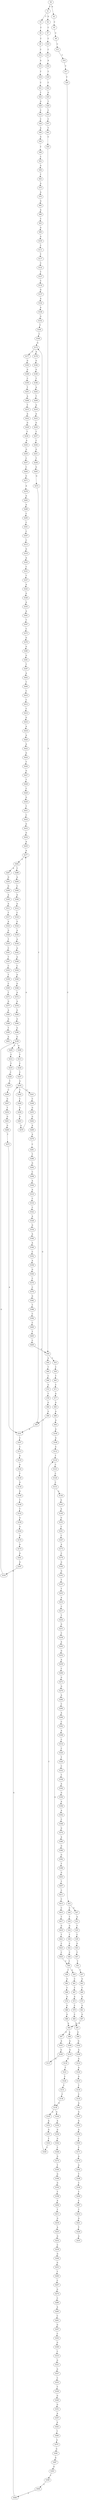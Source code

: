 strict digraph  {
	S0 -> S1 [ label = C ];
	S0 -> S2 [ label = A ];
	S1 -> S3 [ label = T ];
	S1 -> S4 [ label = G ];
	S2 -> S5 [ label = C ];
	S3 -> S6 [ label = C ];
	S4 -> S7 [ label = C ];
	S5 -> S8 [ label = C ];
	S6 -> S9 [ label = C ];
	S7 -> S10 [ label = C ];
	S8 -> S11 [ label = C ];
	S9 -> S12 [ label = C ];
	S10 -> S13 [ label = C ];
	S11 -> S14 [ label = C ];
	S12 -> S15 [ label = A ];
	S13 -> S16 [ label = A ];
	S14 -> S17 [ label = T ];
	S15 -> S18 [ label = T ];
	S16 -> S19 [ label = T ];
	S17 -> S20 [ label = T ];
	S18 -> S21 [ label = C ];
	S19 -> S22 [ label = C ];
	S20 -> S23 [ label = C ];
	S21 -> S24 [ label = T ];
	S22 -> S25 [ label = G ];
	S23 -> S26 [ label = C ];
	S23 -> S27 [ label = G ];
	S24 -> S28 [ label = G ];
	S25 -> S29 [ label = T ];
	S26 -> S30 [ label = T ];
	S27 -> S31 [ label = A ];
	S28 -> S32 [ label = C ];
	S29 -> S33 [ label = C ];
	S30 -> S34 [ label = G ];
	S31 -> S35 [ label = T ];
	S32 -> S36 [ label = C ];
	S33 -> S37 [ label = C ];
	S34 -> S38 [ label = T ];
	S35 -> S39 [ label = C ];
	S36 -> S40 [ label = A ];
	S37 -> S41 [ label = T ];
	S38 -> S42 [ label = C ];
	S39 -> S43 [ label = G ];
	S40 -> S44 [ label = G ];
	S41 -> S45 [ label = C ];
	S42 -> S46 [ label = C ];
	S43 -> S47 [ label = T ];
	S44 -> S48 [ label = T ];
	S45 -> S49 [ label = T ];
	S46 -> S50 [ label = T ];
	S47 -> S51 [ label = T ];
	S48 -> S52 [ label = C ];
	S49 -> S53 [ label = T ];
	S49 -> S54 [ label = G ];
	S50 -> S55 [ label = A ];
	S50 -> S56 [ label = T ];
	S51 -> S57 [ label = T ];
	S52 -> S58 [ label = G ];
	S53 -> S59 [ label = C ];
	S54 -> S60 [ label = T ];
	S55 -> S61 [ label = C ];
	S56 -> S62 [ label = G ];
	S57 -> S63 [ label = G ];
	S58 -> S64 [ label = T ];
	S59 -> S65 [ label = T ];
	S60 -> S66 [ label = C ];
	S61 -> S67 [ label = T ];
	S62 -> S68 [ label = T ];
	S63 -> S69 [ label = T ];
	S64 -> S70 [ label = A ];
	S65 -> S71 [ label = C ];
	S66 -> S72 [ label = G ];
	S67 -> S73 [ label = A ];
	S68 -> S74 [ label = A ];
	S69 -> S75 [ label = A ];
	S70 -> S76 [ label = A ];
	S71 -> S77 [ label = G ];
	S72 -> S78 [ label = T ];
	S73 -> S79 [ label = C ];
	S74 -> S80 [ label = G ];
	S75 -> S81 [ label = G ];
	S76 -> S82 [ label = G ];
	S77 -> S83 [ label = G ];
	S78 -> S84 [ label = G ];
	S79 -> S85 [ label = C ];
	S80 -> S86 [ label = G ];
	S81 -> S87 [ label = G ];
	S82 -> S88 [ label = A ];
	S83 -> S89 [ label = A ];
	S84 -> S90 [ label = G ];
	S85 -> S91 [ label = A ];
	S86 -> S92 [ label = A ];
	S87 -> S92 [ label = A ];
	S88 -> S93 [ label = C ];
	S89 -> S94 [ label = G ];
	S90 -> S95 [ label = T ];
	S91 -> S96 [ label = G ];
	S92 -> S97 [ label = G ];
	S92 -> S98 [ label = A ];
	S93 -> S99 [ label = G ];
	S94 -> S100 [ label = A ];
	S95 -> S101 [ label = A ];
	S96 -> S102 [ label = G ];
	S97 -> S103 [ label = A ];
	S98 -> S104 [ label = A ];
	S99 -> S105 [ label = G ];
	S100 -> S106 [ label = G ];
	S101 -> S107 [ label = C ];
	S102 -> S108 [ label = A ];
	S103 -> S109 [ label = G ];
	S104 -> S110 [ label = G ];
	S105 -> S111 [ label = C ];
	S106 -> S112 [ label = G ];
	S107 -> S113 [ label = C ];
	S108 -> S114 [ label = G ];
	S109 -> S115 [ label = G ];
	S110 -> S116 [ label = G ];
	S111 -> S117 [ label = T ];
	S112 -> S118 [ label = T ];
	S113 -> S119 [ label = G ];
	S114 -> S120 [ label = A ];
	S115 -> S118 [ label = T ];
	S116 -> S121 [ label = T ];
	S117 -> S122 [ label = C ];
	S118 -> S123 [ label = C ];
	S119 -> S124 [ label = G ];
	S120 -> S125 [ label = G ];
	S121 -> S126 [ label = C ];
	S122 -> S127 [ label = T ];
	S123 -> S128 [ label = C ];
	S124 -> S129 [ label = T ];
	S125 -> S130 [ label = T ];
	S126 -> S131 [ label = C ];
	S127 -> S132 [ label = C ];
	S128 -> S133 [ label = C ];
	S129 -> S134 [ label = G ];
	S130 -> S135 [ label = C ];
	S131 -> S136 [ label = C ];
	S132 -> S137 [ label = G ];
	S133 -> S138 [ label = A ];
	S133 -> S139 [ label = G ];
	S134 -> S140 [ label = G ];
	S135 -> S141 [ label = A ];
	S136 -> S139 [ label = G ];
	S137 -> S142 [ label = A ];
	S138 -> S143 [ label = G ];
	S139 -> S144 [ label = G ];
	S139 -> S145 [ label = A ];
	S140 -> S146 [ label = T ];
	S141 -> S147 [ label = G ];
	S142 -> S148 [ label = A ];
	S143 -> S149 [ label = A ];
	S144 -> S150 [ label = A ];
	S145 -> S151 [ label = A ];
	S146 -> S152 [ label = T ];
	S147 -> S153 [ label = G ];
	S148 -> S154 [ label = G ];
	S149 -> S155 [ label = G ];
	S150 -> S156 [ label = G ];
	S151 -> S157 [ label = G ];
	S152 -> S158 [ label = A ];
	S153 -> S159 [ label = A ];
	S154 -> S160 [ label = T ];
	S155 -> S161 [ label = C ];
	S156 -> S162 [ label = G ];
	S157 -> S163 [ label = T ];
	S158 -> S164 [ label = G ];
	S159 -> S165 [ label = C ];
	S160 -> S166 [ label = C ];
	S161 -> S167 [ label = C ];
	S162 -> S168 [ label = C ];
	S163 -> S169 [ label = C ];
	S164 -> S170 [ label = A ];
	S165 -> S171 [ label = C ];
	S166 -> S172 [ label = G ];
	S167 -> S173 [ label = A ];
	S168 -> S174 [ label = G ];
	S169 -> S172 [ label = G ];
	S170 -> S175 [ label = A ];
	S171 -> S176 [ label = A ];
	S172 -> S177 [ label = C ];
	S172 -> S178 [ label = A ];
	S173 -> S179 [ label = C ];
	S174 -> S180 [ label = T ];
	S175 -> S181 [ label = G ];
	S176 -> S182 [ label = G ];
	S177 -> S183 [ label = G ];
	S178 -> S184 [ label = G ];
	S179 -> S185 [ label = G ];
	S180 -> S186 [ label = G ];
	S181 -> S187 [ label = G ];
	S182 -> S188 [ label = T ];
	S183 -> S189 [ label = G ];
	S184 -> S190 [ label = G ];
	S185 -> S191 [ label = G ];
	S186 -> S192 [ label = G ];
	S187 -> S193 [ label = G ];
	S188 -> S194 [ label = C ];
	S189 -> S195 [ label = C ];
	S190 -> S196 [ label = T ];
	S191 -> S197 [ label = T ];
	S192 -> S198 [ label = T ];
	S193 -> S199 [ label = G ];
	S194 -> S200 [ label = T ];
	S195 -> S201 [ label = T ];
	S196 -> S202 [ label = A ];
	S197 -> S203 [ label = T ];
	S198 -> S204 [ label = A ];
	S199 -> S205 [ label = T ];
	S199 -> S206 [ label = G ];
	S200 -> S207 [ label = C ];
	S201 -> S208 [ label = A ];
	S202 -> S209 [ label = T ];
	S203 -> S210 [ label = A ];
	S204 -> S211 [ label = T ];
	S205 -> S212 [ label = C ];
	S206 -> S213 [ label = T ];
	S207 -> S214 [ label = T ];
	S208 -> S215 [ label = T ];
	S209 -> S216 [ label = A ];
	S210 -> S217 [ label = C ];
	S211 -> S218 [ label = G ];
	S212 -> S219 [ label = T ];
	S213 -> S220 [ label = C ];
	S214 -> S221 [ label = G ];
	S215 -> S222 [ label = A ];
	S216 -> S223 [ label = A ];
	S217 -> S224 [ label = T ];
	S218 -> S225 [ label = A ];
	S219 -> S226 [ label = C ];
	S220 -> S227 [ label = C ];
	S221 -> S228 [ label = T ];
	S222 -> S229 [ label = G ];
	S223 -> S230 [ label = G ];
	S224 -> S231 [ label = G ];
	S225 -> S232 [ label = G ];
	S226 -> S233 [ label = T ];
	S227 -> S234 [ label = G ];
	S228 -> S235 [ label = A ];
	S229 -> S236 [ label = T ];
	S230 -> S237 [ label = T ];
	S231 -> S238 [ label = C ];
	S232 -> S239 [ label = C ];
	S233 -> S240 [ label = C ];
	S234 -> S241 [ label = C ];
	S234 -> S242 [ label = T ];
	S236 -> S243 [ label = A ];
	S237 -> S244 [ label = C ];
	S238 -> S245 [ label = A ];
	S239 -> S246 [ label = G ];
	S240 -> S247 [ label = G ];
	S241 -> S248 [ label = C ];
	S242 -> S249 [ label = C ];
	S243 -> S250 [ label = G ];
	S244 -> S251 [ label = G ];
	S245 -> S252 [ label = G ];
	S246 -> S253 [ label = G ];
	S247 -> S254 [ label = T ];
	S248 -> S255 [ label = G ];
	S249 -> S256 [ label = G ];
	S250 -> S257 [ label = C ];
	S251 -> S258 [ label = T ];
	S252 -> S259 [ label = A ];
	S253 -> S260 [ label = T ];
	S254 -> S261 [ label = G ];
	S255 -> S262 [ label = G ];
	S256 -> S263 [ label = G ];
	S257 -> S264 [ label = C ];
	S258 -> S265 [ label = G ];
	S259 -> S266 [ label = C ];
	S260 -> S267 [ label = C ];
	S261 -> S268 [ label = G ];
	S262 -> S269 [ label = A ];
	S263 -> S270 [ label = A ];
	S264 -> S271 [ label = G ];
	S265 -> S272 [ label = G ];
	S266 -> S273 [ label = G ];
	S267 -> S274 [ label = G ];
	S268 -> S275 [ label = T ];
	S269 -> S276 [ label = A ];
	S270 -> S277 [ label = A ];
	S271 -> S278 [ label = A ];
	S272 -> S95 [ label = T ];
	S273 -> S279 [ label = G ];
	S274 -> S280 [ label = C ];
	S275 -> S101 [ label = A ];
	S276 -> S281 [ label = C ];
	S277 -> S282 [ label = C ];
	S278 -> S283 [ label = A ];
	S279 -> S284 [ label = A ];
	S280 -> S285 [ label = A ];
	S281 -> S286 [ label = T ];
	S282 -> S287 [ label = A ];
	S282 -> S288 [ label = T ];
	S283 -> S289 [ label = A ];
	S284 -> S290 [ label = C ];
	S285 -> S291 [ label = C ];
	S286 -> S292 [ label = G ];
	S287 -> S293 [ label = G ];
	S288 -> S294 [ label = A ];
	S289 -> S295 [ label = C ];
	S290 -> S296 [ label = A ];
	S291 -> S297 [ label = G ];
	S292 -> S298 [ label = C ];
	S293 -> S299 [ label = G ];
	S294 -> S300 [ label = C ];
	S295 -> S301 [ label = C ];
	S296 -> S302 [ label = C ];
	S297 -> S303 [ label = C ];
	S298 -> S304 [ label = A ];
	S299 -> S305 [ label = A ];
	S300 -> S306 [ label = A ];
	S301 -> S307 [ label = C ];
	S302 -> S308 [ label = A ];
	S303 -> S309 [ label = G ];
	S304 -> S310 [ label = A ];
	S305 -> S311 [ label = A ];
	S306 -> S312 [ label = A ];
	S307 -> S313 [ label = C ];
	S308 -> S314 [ label = C ];
	S309 -> S315 [ label = C ];
	S310 -> S316 [ label = C ];
	S311 -> S317 [ label = T ];
	S312 -> S318 [ label = C ];
	S313 -> S319 [ label = G ];
	S314 -> S320 [ label = C ];
	S315 -> S321 [ label = G ];
	S316 -> S322 [ label = C ];
	S317 -> S323 [ label = A ];
	S318 -> S324 [ label = G ];
	S319 -> S325 [ label = A ];
	S320 -> S326 [ label = T ];
	S321 -> S327 [ label = G ];
	S322 -> S328 [ label = A ];
	S323 -> S329 [ label = G ];
	S324 -> S330 [ label = A ];
	S325 -> S331 [ label = C ];
	S326 -> S332 [ label = C ];
	S327 -> S333 [ label = C ];
	S328 -> S334 [ label = G ];
	S329 -> S335 [ label = T ];
	S330 -> S336 [ label = A ];
	S331 -> S337 [ label = T ];
	S332 -> S338 [ label = T ];
	S333 -> S339 [ label = T ];
	S334 -> S340 [ label = A ];
	S335 -> S341 [ label = C ];
	S336 -> S342 [ label = A ];
	S337 -> S343 [ label = A ];
	S338 -> S344 [ label = A ];
	S339 -> S345 [ label = G ];
	S340 -> S346 [ label = A ];
	S341 -> S347 [ label = T ];
	S342 -> S348 [ label = A ];
	S343 -> S349 [ label = G ];
	S344 -> S350 [ label = G ];
	S345 -> S351 [ label = G ];
	S346 -> S352 [ label = C ];
	S347 -> S353 [ label = C ];
	S348 -> S354 [ label = C ];
	S349 -> S355 [ label = A ];
	S350 -> S356 [ label = A ];
	S351 -> S357 [ label = A ];
	S352 -> S358 [ label = A ];
	S353 -> S359 [ label = T ];
	S354 -> S360 [ label = A ];
	S355 -> S361 [ label = A ];
	S356 -> S362 [ label = A ];
	S357 -> S363 [ label = A ];
	S358 -> S364 [ label = G ];
	S359 -> S365 [ label = C ];
	S360 -> S366 [ label = G ];
	S361 -> S367 [ label = T ];
	S362 -> S368 [ label = C ];
	S363 -> S369 [ label = T ];
	S364 -> S370 [ label = C ];
	S365 -> S371 [ label = T ];
	S366 -> S372 [ label = A ];
	S367 -> S373 [ label = C ];
	S368 -> S374 [ label = G ];
	S369 -> S375 [ label = G ];
	S370 -> S376 [ label = C ];
	S371 -> S377 [ label = G ];
	S372 -> S378 [ label = A ];
	S373 -> S379 [ label = G ];
	S374 -> S380 [ label = A ];
	S375 -> S381 [ label = G ];
	S376 -> S382 [ label = G ];
	S377 -> S383 [ label = A ];
	S378 -> S384 [ label = G ];
	S379 -> S385 [ label = G ];
	S380 -> S386 [ label = G ];
	S381 -> S387 [ label = G ];
	S382 -> S388 [ label = T ];
	S383 -> S389 [ label = G ];
	S384 -> S390 [ label = G ];
	S385 -> S391 [ label = G ];
	S386 -> S392 [ label = G ];
	S387 -> S393 [ label = G ];
	S388 -> S394 [ label = C ];
	S389 -> S395 [ label = T ];
	S390 -> S396 [ label = G ];
	S391 -> S397 [ label = T ];
	S392 -> S398 [ label = T ];
	S393 -> S399 [ label = T ];
	S394 -> S400 [ label = C ];
	S395 -> S401 [ label = A ];
	S396 -> S199 [ label = G ];
	S397 -> S402 [ label = A ];
	S398 -> S403 [ label = G ];
	S399 -> S404 [ label = C ];
	S400 -> S405 [ label = T ];
	S402 -> S406 [ label = T ];
	S403 -> S407 [ label = T ];
	S404 -> S408 [ label = C ];
	S405 -> S409 [ label = C ];
	S406 -> S410 [ label = C ];
	S407 -> S411 [ label = C ];
	S408 -> S234 [ label = G ];
	S409 -> S49 [ label = T ];
	S410 -> S412 [ label = C ];
	S411 -> S413 [ label = C ];
	S412 -> S414 [ label = C ];
	S413 -> S415 [ label = C ];
	S414 -> S416 [ label = G ];
	S415 -> S417 [ label = T ];
	S416 -> S418 [ label = A ];
	S417 -> S419 [ label = G ];
	S418 -> S420 [ label = A ];
	S419 -> S421 [ label = T ];
	S420 -> S422 [ label = A ];
	S421 -> S423 [ label = C ];
	S422 -> S424 [ label = G ];
	S423 -> S425 [ label = C ];
	S424 -> S426 [ label = T ];
	S425 -> S50 [ label = T ];
	S426 -> S427 [ label = G ];
	S427 -> S428 [ label = T ];
	S428 -> S429 [ label = C ];
	S429 -> S430 [ label = G ];
	S430 -> S431 [ label = T ];
	S431 -> S432 [ label = C ];
	S432 -> S433 [ label = G ];
	S433 -> S434 [ label = G ];
	S434 -> S435 [ label = A ];
	S435 -> S277 [ label = A ];
}
